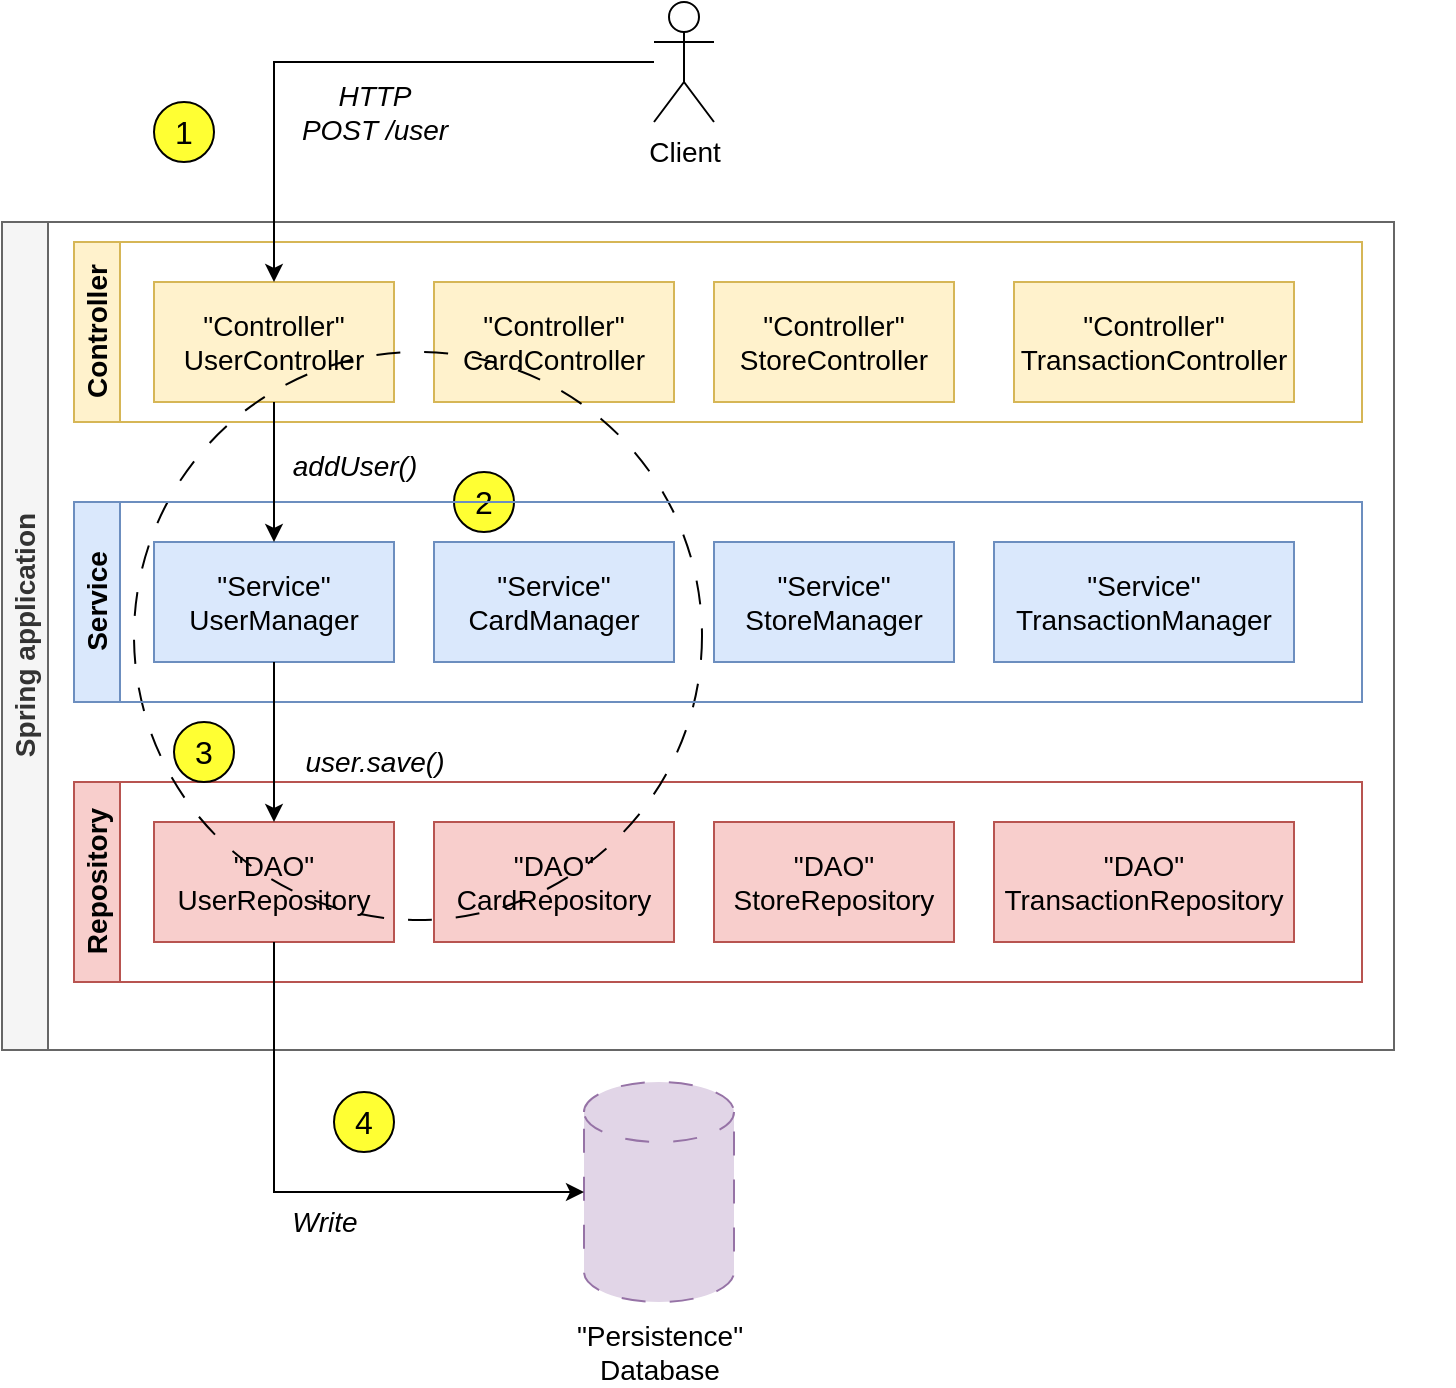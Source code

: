 <mxfile version="24.4.8" type="device">
  <diagram name="Page-1" id="SBZ_Vo0fLPjZnPqggayF">
    <mxGraphModel dx="1194" dy="678" grid="1" gridSize="10" guides="1" tooltips="1" connect="1" arrows="1" fold="1" page="1" pageScale="1" pageWidth="827" pageHeight="1169" math="0" shadow="0">
      <root>
        <mxCell id="0" />
        <mxCell id="1" parent="0" />
        <mxCell id="k4z3B6mvbGjQirWXK-d6-1" value="&lt;font style=&quot;font-size: 14px;&quot;&gt;Spring application&lt;/font&gt;" style="swimlane;horizontal=0;whiteSpace=wrap;html=1;fillColor=#f5f5f5;strokeColor=#666666;fontColor=#333333;" vertex="1" parent="1">
          <mxGeometry x="194" y="120" width="696" height="414" as="geometry">
            <mxRectangle x="260" y="370" width="40" height="140" as="alternateBounds" />
          </mxGeometry>
        </mxCell>
        <mxCell id="k4z3B6mvbGjQirWXK-d6-2" value="&lt;font style=&quot;font-size: 14px;&quot;&gt;Controller&lt;/font&gt;" style="swimlane;horizontal=0;whiteSpace=wrap;html=1;fillColor=#fff2cc;strokeColor=#d6b656;" vertex="1" parent="k4z3B6mvbGjQirWXK-d6-1">
          <mxGeometry x="36" y="10" width="644" height="90" as="geometry" />
        </mxCell>
        <mxCell id="k4z3B6mvbGjQirWXK-d6-3" value="&lt;div&gt;&lt;font style=&quot;font-size: 14px;&quot;&gt;&quot;Controller&quot;&lt;/font&gt;&lt;/div&gt;&lt;font style=&quot;font-size: 14px;&quot;&gt;UserController&lt;/font&gt;" style="rounded=0;whiteSpace=wrap;html=1;fillColor=#fff2cc;strokeColor=#d6b656;" vertex="1" parent="k4z3B6mvbGjQirWXK-d6-2">
          <mxGeometry x="40" y="20" width="120" height="60" as="geometry" />
        </mxCell>
        <mxCell id="k4z3B6mvbGjQirWXK-d6-4" value="&lt;div style=&quot;font-size: 14px;&quot;&gt;&lt;font style=&quot;font-size: 14px;&quot;&gt;&quot;Controller&quot;&lt;/font&gt;&lt;/div&gt;&lt;font style=&quot;font-size: 14px;&quot;&gt;CardController&lt;/font&gt;" style="rounded=0;whiteSpace=wrap;html=1;fillColor=#fff2cc;strokeColor=#d6b656;" vertex="1" parent="k4z3B6mvbGjQirWXK-d6-2">
          <mxGeometry x="180" y="20" width="120" height="60" as="geometry" />
        </mxCell>
        <mxCell id="k4z3B6mvbGjQirWXK-d6-5" value="&lt;div&gt;&lt;div style=&quot;font-size: 14px;&quot;&gt;&quot;Controller&quot;&lt;/div&gt;&lt;font style=&quot;font-size: 14px;&quot;&gt;&lt;/font&gt;&lt;/div&gt;&lt;font style=&quot;font-size: 14px;&quot;&gt;StoreController&lt;/font&gt;" style="rounded=0;whiteSpace=wrap;html=1;fillColor=#fff2cc;strokeColor=#d6b656;" vertex="1" parent="k4z3B6mvbGjQirWXK-d6-2">
          <mxGeometry x="320" y="20" width="120" height="60" as="geometry" />
        </mxCell>
        <mxCell id="k4z3B6mvbGjQirWXK-d6-36" value="&lt;div&gt;&lt;div style=&quot;font-size: 14px;&quot;&gt;&quot;Controller&quot;&lt;/div&gt;&lt;font style=&quot;font-size: 14px;&quot;&gt;&lt;/font&gt;&lt;/div&gt;&lt;font style=&quot;font-size: 14px;&quot;&gt;TransactionController&lt;/font&gt;" style="rounded=0;whiteSpace=wrap;html=1;fillColor=#fff2cc;strokeColor=#d6b656;" vertex="1" parent="k4z3B6mvbGjQirWXK-d6-2">
          <mxGeometry x="470" y="20" width="140" height="60" as="geometry" />
        </mxCell>
        <mxCell id="k4z3B6mvbGjQirWXK-d6-12" value="&lt;font style=&quot;font-size: 14px;&quot;&gt;Repository&lt;/font&gt;" style="swimlane;horizontal=0;whiteSpace=wrap;html=1;fillColor=#f8cecc;strokeColor=#b85450;" vertex="1" parent="k4z3B6mvbGjQirWXK-d6-1">
          <mxGeometry x="36" y="280" width="644" height="100" as="geometry" />
        </mxCell>
        <mxCell id="k4z3B6mvbGjQirWXK-d6-13" value="&lt;div&gt;&lt;font style=&quot;font-size: 14px;&quot;&gt;&quot;DAO&quot;&lt;/font&gt;&lt;/div&gt;&lt;font style=&quot;font-size: 14px;&quot;&gt;UserRepository&lt;/font&gt;" style="rounded=0;whiteSpace=wrap;html=1;fillColor=#f8cecc;strokeColor=#b85450;" vertex="1" parent="k4z3B6mvbGjQirWXK-d6-12">
          <mxGeometry x="40" y="20" width="120" height="60" as="geometry" />
        </mxCell>
        <mxCell id="k4z3B6mvbGjQirWXK-d6-14" value="&lt;div&gt;&lt;font style=&quot;font-size: 14px;&quot;&gt;&quot;DAO&quot;&lt;/font&gt;&lt;/div&gt;&lt;font style=&quot;font-size: 14px;&quot;&gt;CardRepository&lt;/font&gt;" style="rounded=0;whiteSpace=wrap;html=1;fillColor=#f8cecc;strokeColor=#b85450;" vertex="1" parent="k4z3B6mvbGjQirWXK-d6-12">
          <mxGeometry x="180" y="20" width="120" height="60" as="geometry" />
        </mxCell>
        <mxCell id="k4z3B6mvbGjQirWXK-d6-15" value="&lt;div&gt;&lt;font style=&quot;font-size: 14px;&quot;&gt;&quot;DAO&quot;&lt;/font&gt;&lt;/div&gt;&lt;font style=&quot;font-size: 14px;&quot;&gt;StoreRepository&lt;/font&gt;" style="rounded=0;whiteSpace=wrap;html=1;fillColor=#f8cecc;strokeColor=#b85450;" vertex="1" parent="k4z3B6mvbGjQirWXK-d6-12">
          <mxGeometry x="320" y="20" width="120" height="60" as="geometry" />
        </mxCell>
        <mxCell id="k4z3B6mvbGjQirWXK-d6-16" value="&lt;div&gt;&lt;font style=&quot;font-size: 14px;&quot;&gt;&quot;DAO&quot;&lt;/font&gt;&lt;/div&gt;&lt;font style=&quot;font-size: 14px;&quot;&gt;TransactionRepository&lt;/font&gt;" style="rounded=0;whiteSpace=wrap;html=1;fillColor=#f8cecc;strokeColor=#b85450;" vertex="1" parent="k4z3B6mvbGjQirWXK-d6-12">
          <mxGeometry x="460" y="20" width="150" height="60" as="geometry" />
        </mxCell>
        <mxCell id="k4z3B6mvbGjQirWXK-d6-20" value="&lt;font style=&quot;font-size: 14px;&quot;&gt;&lt;i&gt;user.save()&lt;/i&gt;&lt;/font&gt;" style="edgeLabel;html=1;align=center;verticalAlign=middle;resizable=0;points=[];" vertex="1" connectable="0" parent="k4z3B6mvbGjQirWXK-d6-1">
          <mxGeometry x="186" y="270" as="geometry" />
        </mxCell>
        <mxCell id="k4z3B6mvbGjQirWXK-d6-21" value="" style="ellipse;whiteSpace=wrap;html=1;aspect=fixed;fillColor=none;dashed=1;dashPattern=12 12;" vertex="1" parent="k4z3B6mvbGjQirWXK-d6-1">
          <mxGeometry x="66" y="65" width="284" height="284" as="geometry" />
        </mxCell>
        <mxCell id="k4z3B6mvbGjQirWXK-d6-22" value="&lt;font style=&quot;font-size: 16px;&quot;&gt;2&lt;/font&gt;" style="ellipse;whiteSpace=wrap;html=1;aspect=fixed;strokeColor=default;align=center;verticalAlign=middle;fontFamily=Helvetica;fontSize=12;fontColor=default;fillColor=#FFFF33;" vertex="1" parent="k4z3B6mvbGjQirWXK-d6-1">
          <mxGeometry x="226" y="125" width="30" height="30" as="geometry" />
        </mxCell>
        <mxCell id="k4z3B6mvbGjQirWXK-d6-23" value="&lt;span style=&quot;font-size: 16px;&quot;&gt;3&lt;/span&gt;" style="ellipse;whiteSpace=wrap;html=1;aspect=fixed;strokeColor=default;align=center;verticalAlign=middle;fontFamily=Helvetica;fontSize=12;fontColor=default;fillColor=#FFFF33;" vertex="1" parent="k4z3B6mvbGjQirWXK-d6-1">
          <mxGeometry x="86" y="250" width="30" height="30" as="geometry" />
        </mxCell>
        <mxCell id="k4z3B6mvbGjQirWXK-d6-7" value="&lt;font style=&quot;font-size: 14px;&quot;&gt;Service&lt;/font&gt;" style="swimlane;horizontal=0;whiteSpace=wrap;html=1;fillColor=#dae8fc;strokeColor=#6c8ebf;" vertex="1" parent="k4z3B6mvbGjQirWXK-d6-1">
          <mxGeometry x="36" y="140" width="644" height="100" as="geometry" />
        </mxCell>
        <mxCell id="k4z3B6mvbGjQirWXK-d6-8" value="&lt;div&gt;&lt;font style=&quot;font-size: 14px;&quot;&gt;&quot;Service&quot;&lt;/font&gt;&lt;/div&gt;&lt;font style=&quot;font-size: 14px;&quot;&gt;UserManager&lt;/font&gt;" style="rounded=0;whiteSpace=wrap;html=1;fillColor=#dae8fc;strokeColor=#6c8ebf;" vertex="1" parent="k4z3B6mvbGjQirWXK-d6-7">
          <mxGeometry x="40" y="20" width="120" height="60" as="geometry" />
        </mxCell>
        <mxCell id="k4z3B6mvbGjQirWXK-d6-9" value="&lt;div style=&quot;font-size: 14px;&quot;&gt;&lt;font style=&quot;font-size: 14px;&quot;&gt;&quot;Service&quot;&lt;/font&gt;&lt;/div&gt;&lt;font style=&quot;font-size: 14px;&quot;&gt;CardManager&lt;/font&gt;" style="rounded=0;whiteSpace=wrap;html=1;fillColor=#dae8fc;strokeColor=#6c8ebf;" vertex="1" parent="k4z3B6mvbGjQirWXK-d6-7">
          <mxGeometry x="180" y="20" width="120" height="60" as="geometry" />
        </mxCell>
        <mxCell id="k4z3B6mvbGjQirWXK-d6-10" value="&lt;div style=&quot;font-size: 14px;&quot;&gt;&quot;Service&quot;&lt;/div&gt;&lt;font style=&quot;font-size: 14px;&quot;&gt;StoreManager&lt;/font&gt;" style="rounded=0;whiteSpace=wrap;html=1;fillColor=#dae8fc;strokeColor=#6c8ebf;" vertex="1" parent="k4z3B6mvbGjQirWXK-d6-7">
          <mxGeometry x="320" y="20" width="120" height="60" as="geometry" />
        </mxCell>
        <mxCell id="k4z3B6mvbGjQirWXK-d6-11" value="&lt;div style=&quot;font-size: 14px;&quot;&gt;&quot;Service&quot;&lt;/div&gt;&lt;font style=&quot;font-size: 14px;&quot;&gt;TransactionManager&lt;/font&gt;" style="rounded=0;whiteSpace=wrap;html=1;fillColor=#dae8fc;strokeColor=#6c8ebf;" vertex="1" parent="k4z3B6mvbGjQirWXK-d6-7">
          <mxGeometry x="460" y="20" width="150" height="60" as="geometry" />
        </mxCell>
        <mxCell id="k4z3B6mvbGjQirWXK-d6-19" style="edgeStyle=orthogonalEdgeStyle;rounded=0;orthogonalLoop=1;jettySize=auto;html=1;exitX=0.5;exitY=1;exitDx=0;exitDy=0;entryX=0.5;entryY=0;entryDx=0;entryDy=0;" edge="1" parent="k4z3B6mvbGjQirWXK-d6-1" source="k4z3B6mvbGjQirWXK-d6-8" target="k4z3B6mvbGjQirWXK-d6-13">
          <mxGeometry relative="1" as="geometry" />
        </mxCell>
        <mxCell id="k4z3B6mvbGjQirWXK-d6-17" style="edgeStyle=orthogonalEdgeStyle;rounded=0;orthogonalLoop=1;jettySize=auto;html=1;exitX=0.5;exitY=1;exitDx=0;exitDy=0;entryX=0.5;entryY=0;entryDx=0;entryDy=0;" edge="1" parent="k4z3B6mvbGjQirWXK-d6-1" source="k4z3B6mvbGjQirWXK-d6-3" target="k4z3B6mvbGjQirWXK-d6-8">
          <mxGeometry relative="1" as="geometry" />
        </mxCell>
        <mxCell id="k4z3B6mvbGjQirWXK-d6-18" value="&lt;font style=&quot;font-size: 14px;&quot;&gt;&lt;i&gt;addUser()&lt;/i&gt;&lt;/font&gt;" style="edgeLabel;html=1;align=center;verticalAlign=middle;resizable=0;points=[];" vertex="1" connectable="0" parent="k4z3B6mvbGjQirWXK-d6-17">
          <mxGeometry x="-0.231" y="3" relative="1" as="geometry">
            <mxPoint x="37" y="5" as="offset" />
          </mxGeometry>
        </mxCell>
        <mxCell id="k4z3B6mvbGjQirWXK-d6-24" style="edgeStyle=orthogonalEdgeStyle;rounded=0;orthogonalLoop=1;jettySize=auto;html=1;entryX=0.5;entryY=0;entryDx=0;entryDy=0;" edge="1" parent="1" source="k4z3B6mvbGjQirWXK-d6-26" target="k4z3B6mvbGjQirWXK-d6-3">
          <mxGeometry relative="1" as="geometry" />
        </mxCell>
        <mxCell id="k4z3B6mvbGjQirWXK-d6-25" value="&lt;div&gt;&lt;font style=&quot;font-size: 14px;&quot;&gt;&lt;i&gt;HTTP&lt;/i&gt;&lt;/font&gt;&lt;/div&gt;&lt;font style=&quot;font-size: 14px;&quot;&gt;&lt;i&gt;POST /user&lt;/i&gt;&lt;/font&gt;" style="edgeLabel;html=1;align=center;verticalAlign=middle;resizable=0;points=[];" vertex="1" connectable="0" parent="k4z3B6mvbGjQirWXK-d6-24">
          <mxGeometry x="0.434" y="1" relative="1" as="geometry">
            <mxPoint x="49" as="offset" />
          </mxGeometry>
        </mxCell>
        <mxCell id="k4z3B6mvbGjQirWXK-d6-26" value="&lt;font style=&quot;font-size: 14px;&quot;&gt;Client&lt;/font&gt;" style="shape=umlActor;verticalLabelPosition=bottom;verticalAlign=top;html=1;outlineConnect=0;" vertex="1" parent="1">
          <mxGeometry x="520" y="10" width="30" height="60" as="geometry" />
        </mxCell>
        <mxCell id="k4z3B6mvbGjQirWXK-d6-27" value="" style="shape=cylinder3;whiteSpace=wrap;html=1;boundedLbl=1;backgroundOutline=1;size=15;dashed=1;dashPattern=12 12;fillColor=#e1d5e7;strokeColor=#9673a6;" vertex="1" parent="1">
          <mxGeometry x="485" y="550" width="75" height="110" as="geometry" />
        </mxCell>
        <mxCell id="k4z3B6mvbGjQirWXK-d6-28" value="&lt;div&gt;&lt;font style=&quot;font-size: 14px;&quot;&gt;&quot;Persistence&quot;&lt;/font&gt;&lt;/div&gt;&lt;font style=&quot;font-size: 14px;&quot;&gt;Database&lt;/font&gt;" style="text;html=1;align=center;verticalAlign=middle;whiteSpace=wrap;rounded=0;" vertex="1" parent="1">
          <mxGeometry x="458.75" y="670" width="127.5" height="30" as="geometry" />
        </mxCell>
        <mxCell id="k4z3B6mvbGjQirWXK-d6-29" style="edgeStyle=orthogonalEdgeStyle;rounded=0;orthogonalLoop=1;jettySize=auto;html=1;exitX=0.5;exitY=1;exitDx=0;exitDy=0;entryX=0;entryY=0.5;entryDx=0;entryDy=0;entryPerimeter=0;" edge="1" parent="1" source="k4z3B6mvbGjQirWXK-d6-13" target="k4z3B6mvbGjQirWXK-d6-27">
          <mxGeometry relative="1" as="geometry" />
        </mxCell>
        <mxCell id="k4z3B6mvbGjQirWXK-d6-30" value="&lt;font style=&quot;font-size: 14px;&quot;&gt;&lt;i&gt;Write&lt;/i&gt;&lt;/font&gt;" style="edgeLabel;html=1;align=center;verticalAlign=middle;resizable=0;points=[];" vertex="1" connectable="0" parent="k4z3B6mvbGjQirWXK-d6-29">
          <mxGeometry x="0.131" y="1" relative="1" as="geometry">
            <mxPoint x="-9" y="16" as="offset" />
          </mxGeometry>
        </mxCell>
        <mxCell id="k4z3B6mvbGjQirWXK-d6-31" value="" style="shape=image;verticalLabelPosition=bottom;labelBackgroundColor=default;verticalAlign=top;aspect=fixed;imageAspect=0;image=https://upload.wikimedia.org/wikipedia/commons/thumb/9/99/Unofficial_JavaScript_logo_2.svg/1200px-Unofficial_JavaScript_logo_2.svg.png;" vertex="1" parent="1">
          <mxGeometry x="580" y="60" width="30" height="30" as="geometry" />
        </mxCell>
        <mxCell id="k4z3B6mvbGjQirWXK-d6-32" value="" style="shape=image;verticalLabelPosition=bottom;labelBackgroundColor=default;verticalAlign=top;aspect=fixed;imageAspect=0;image=https://ureachus.com/wp-content/uploads/2023/09/1_lJ32Bl-lHWmNMUSiSq17gQ.png;" vertex="1" parent="1">
          <mxGeometry x="575" y="24.55" width="40" height="30.91" as="geometry" />
        </mxCell>
        <mxCell id="k4z3B6mvbGjQirWXK-d6-33" value="&lt;font style=&quot;font-size: 16px;&quot;&gt;1&lt;/font&gt;" style="ellipse;whiteSpace=wrap;html=1;aspect=fixed;strokeColor=default;align=center;verticalAlign=middle;fontFamily=Helvetica;fontSize=12;fontColor=default;fillColor=#FFFF33;" vertex="1" parent="1">
          <mxGeometry x="270" y="60" width="30" height="30" as="geometry" />
        </mxCell>
        <mxCell id="k4z3B6mvbGjQirWXK-d6-34" value="&lt;span style=&quot;font-size: 16px;&quot;&gt;4&lt;/span&gt;" style="ellipse;whiteSpace=wrap;html=1;aspect=fixed;strokeColor=default;align=center;verticalAlign=middle;fontFamily=Helvetica;fontSize=12;fontColor=default;fillColor=#FFFF33;" vertex="1" parent="1">
          <mxGeometry x="360" y="555" width="30" height="30" as="geometry" />
        </mxCell>
        <mxCell id="k4z3B6mvbGjQirWXK-d6-35" value="" style="shape=image;verticalLabelPosition=bottom;labelBackgroundColor=default;verticalAlign=top;aspect=fixed;imageAspect=0;image=https://static-00.iconduck.com/assets.00/spring-icon-2048x2045-yufnoc34.png;" vertex="1" parent="1">
          <mxGeometry x="840" y="70" width="80" height="79.87" as="geometry" />
        </mxCell>
      </root>
    </mxGraphModel>
  </diagram>
</mxfile>
